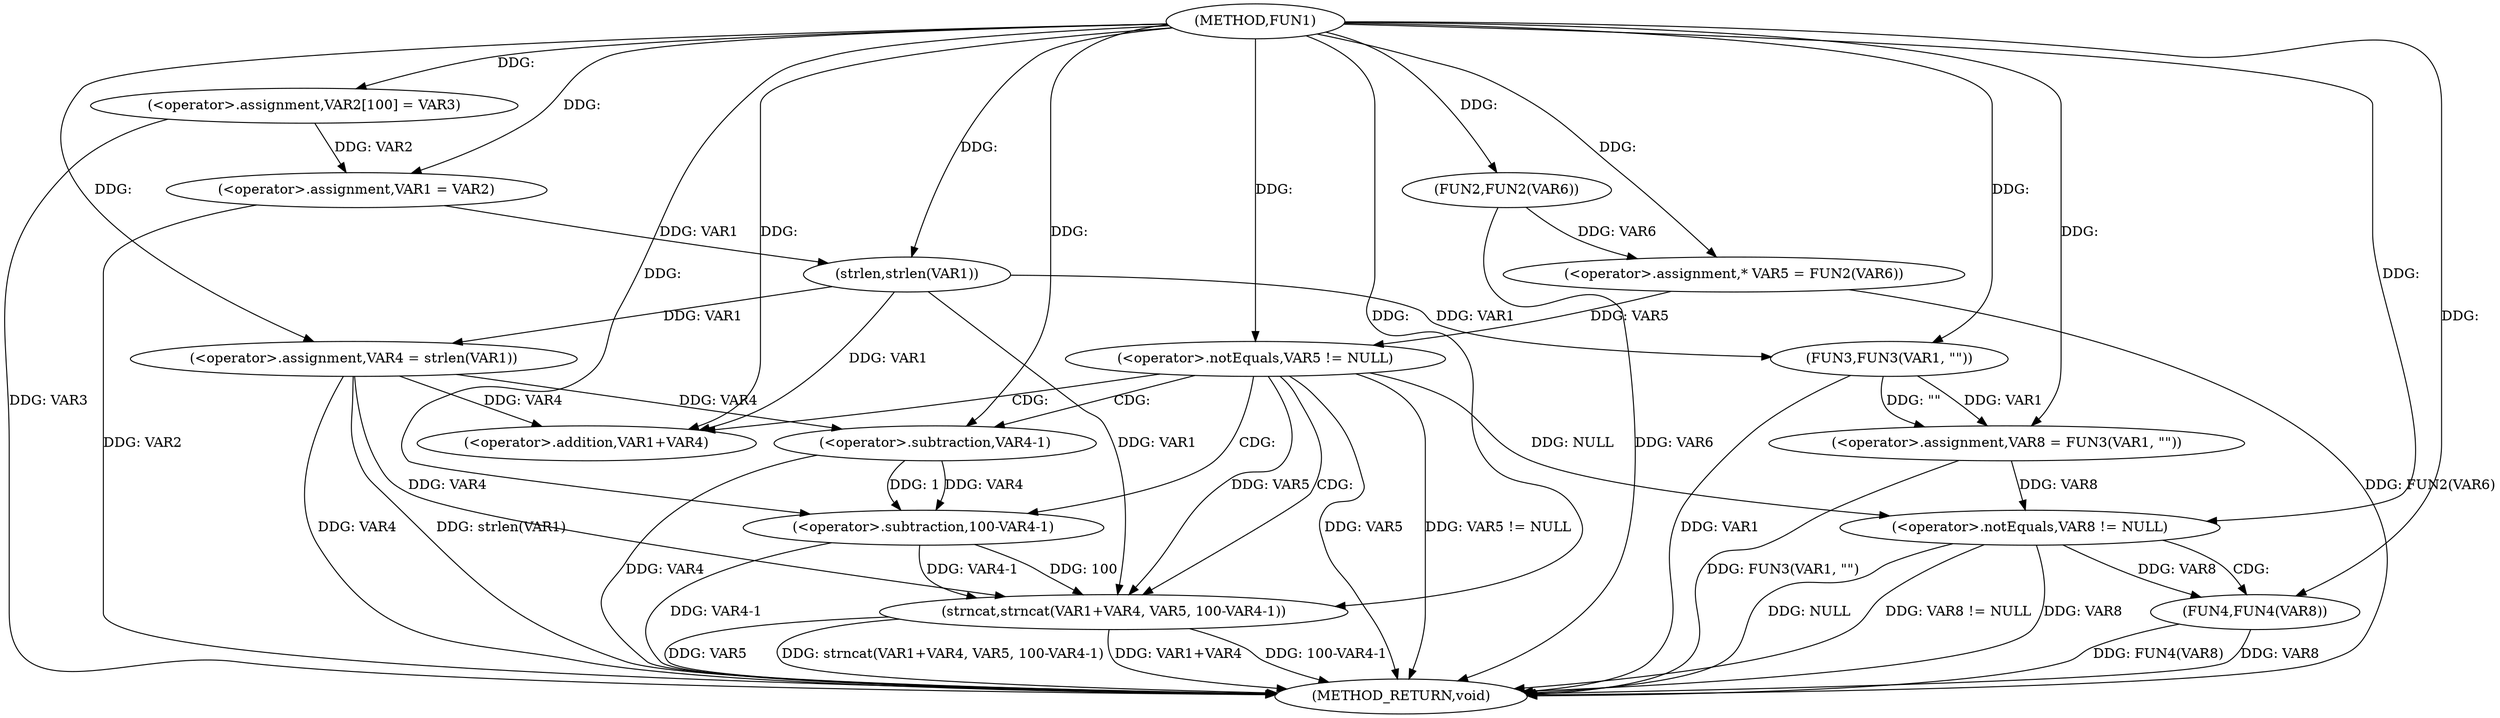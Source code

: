 digraph FUN1 {  
"1000100" [label = "(METHOD,FUN1)" ]
"1000150" [label = "(METHOD_RETURN,void)" ]
"1000104" [label = "(<operator>.assignment,VAR2[100] = VAR3)" ]
"1000107" [label = "(<operator>.assignment,VAR1 = VAR2)" ]
"1000112" [label = "(<operator>.assignment,VAR4 = strlen(VAR1))" ]
"1000114" [label = "(strlen,strlen(VAR1))" ]
"1000117" [label = "(<operator>.assignment,* VAR5 = FUN2(VAR6))" ]
"1000119" [label = "(FUN2,FUN2(VAR6))" ]
"1000122" [label = "(<operator>.notEquals,VAR5 != NULL)" ]
"1000126" [label = "(strncat,strncat(VAR1+VAR4, VAR5, 100-VAR4-1))" ]
"1000127" [label = "(<operator>.addition,VAR1+VAR4)" ]
"1000131" [label = "(<operator>.subtraction,100-VAR4-1)" ]
"1000133" [label = "(<operator>.subtraction,VAR4-1)" ]
"1000138" [label = "(<operator>.assignment,VAR8 = FUN3(VAR1, \"\"))" ]
"1000140" [label = "(FUN3,FUN3(VAR1, \"\"))" ]
"1000144" [label = "(<operator>.notEquals,VAR8 != NULL)" ]
"1000148" [label = "(FUN4,FUN4(VAR8))" ]
  "1000112" -> "1000150"  [ label = "DDG: strlen(VAR1)"] 
  "1000138" -> "1000150"  [ label = "DDG: FUN3(VAR1, \"\")"] 
  "1000126" -> "1000150"  [ label = "DDG: VAR1+VAR4"] 
  "1000117" -> "1000150"  [ label = "DDG: FUN2(VAR6)"] 
  "1000144" -> "1000150"  [ label = "DDG: NULL"] 
  "1000126" -> "1000150"  [ label = "DDG: 100-VAR4-1"] 
  "1000126" -> "1000150"  [ label = "DDG: VAR5"] 
  "1000126" -> "1000150"  [ label = "DDG: strncat(VAR1+VAR4, VAR5, 100-VAR4-1)"] 
  "1000122" -> "1000150"  [ label = "DDG: VAR5"] 
  "1000140" -> "1000150"  [ label = "DDG: VAR1"] 
  "1000144" -> "1000150"  [ label = "DDG: VAR8 != NULL"] 
  "1000133" -> "1000150"  [ label = "DDG: VAR4"] 
  "1000148" -> "1000150"  [ label = "DDG: VAR8"] 
  "1000148" -> "1000150"  [ label = "DDG: FUN4(VAR8)"] 
  "1000131" -> "1000150"  [ label = "DDG: VAR4-1"] 
  "1000112" -> "1000150"  [ label = "DDG: VAR4"] 
  "1000119" -> "1000150"  [ label = "DDG: VAR6"] 
  "1000122" -> "1000150"  [ label = "DDG: VAR5 != NULL"] 
  "1000144" -> "1000150"  [ label = "DDG: VAR8"] 
  "1000104" -> "1000150"  [ label = "DDG: VAR3"] 
  "1000107" -> "1000150"  [ label = "DDG: VAR2"] 
  "1000100" -> "1000104"  [ label = "DDG: "] 
  "1000104" -> "1000107"  [ label = "DDG: VAR2"] 
  "1000100" -> "1000107"  [ label = "DDG: "] 
  "1000114" -> "1000112"  [ label = "DDG: VAR1"] 
  "1000100" -> "1000112"  [ label = "DDG: "] 
  "1000107" -> "1000114"  [ label = "DDG: VAR1"] 
  "1000100" -> "1000114"  [ label = "DDG: "] 
  "1000119" -> "1000117"  [ label = "DDG: VAR6"] 
  "1000100" -> "1000117"  [ label = "DDG: "] 
  "1000100" -> "1000119"  [ label = "DDG: "] 
  "1000117" -> "1000122"  [ label = "DDG: VAR5"] 
  "1000100" -> "1000122"  [ label = "DDG: "] 
  "1000114" -> "1000126"  [ label = "DDG: VAR1"] 
  "1000100" -> "1000126"  [ label = "DDG: "] 
  "1000112" -> "1000126"  [ label = "DDG: VAR4"] 
  "1000114" -> "1000127"  [ label = "DDG: VAR1"] 
  "1000100" -> "1000127"  [ label = "DDG: "] 
  "1000112" -> "1000127"  [ label = "DDG: VAR4"] 
  "1000122" -> "1000126"  [ label = "DDG: VAR5"] 
  "1000131" -> "1000126"  [ label = "DDG: 100"] 
  "1000131" -> "1000126"  [ label = "DDG: VAR4-1"] 
  "1000100" -> "1000131"  [ label = "DDG: "] 
  "1000133" -> "1000131"  [ label = "DDG: VAR4"] 
  "1000133" -> "1000131"  [ label = "DDG: 1"] 
  "1000100" -> "1000133"  [ label = "DDG: "] 
  "1000112" -> "1000133"  [ label = "DDG: VAR4"] 
  "1000140" -> "1000138"  [ label = "DDG: VAR1"] 
  "1000140" -> "1000138"  [ label = "DDG: \"\""] 
  "1000100" -> "1000138"  [ label = "DDG: "] 
  "1000114" -> "1000140"  [ label = "DDG: VAR1"] 
  "1000100" -> "1000140"  [ label = "DDG: "] 
  "1000138" -> "1000144"  [ label = "DDG: VAR8"] 
  "1000100" -> "1000144"  [ label = "DDG: "] 
  "1000122" -> "1000144"  [ label = "DDG: NULL"] 
  "1000144" -> "1000148"  [ label = "DDG: VAR8"] 
  "1000100" -> "1000148"  [ label = "DDG: "] 
  "1000122" -> "1000131"  [ label = "CDG: "] 
  "1000122" -> "1000133"  [ label = "CDG: "] 
  "1000122" -> "1000127"  [ label = "CDG: "] 
  "1000122" -> "1000126"  [ label = "CDG: "] 
  "1000144" -> "1000148"  [ label = "CDG: "] 
}

